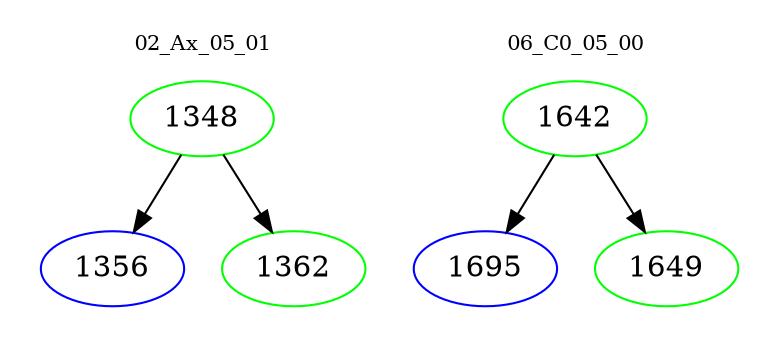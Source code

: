 digraph{
subgraph cluster_0 {
color = white
label = "02_Ax_05_01";
fontsize=10;
T0_1348 [label="1348", color="green"]
T0_1348 -> T0_1356 [color="black"]
T0_1356 [label="1356", color="blue"]
T0_1348 -> T0_1362 [color="black"]
T0_1362 [label="1362", color="green"]
}
subgraph cluster_1 {
color = white
label = "06_C0_05_00";
fontsize=10;
T1_1642 [label="1642", color="green"]
T1_1642 -> T1_1695 [color="black"]
T1_1695 [label="1695", color="blue"]
T1_1642 -> T1_1649 [color="black"]
T1_1649 [label="1649", color="green"]
}
}
